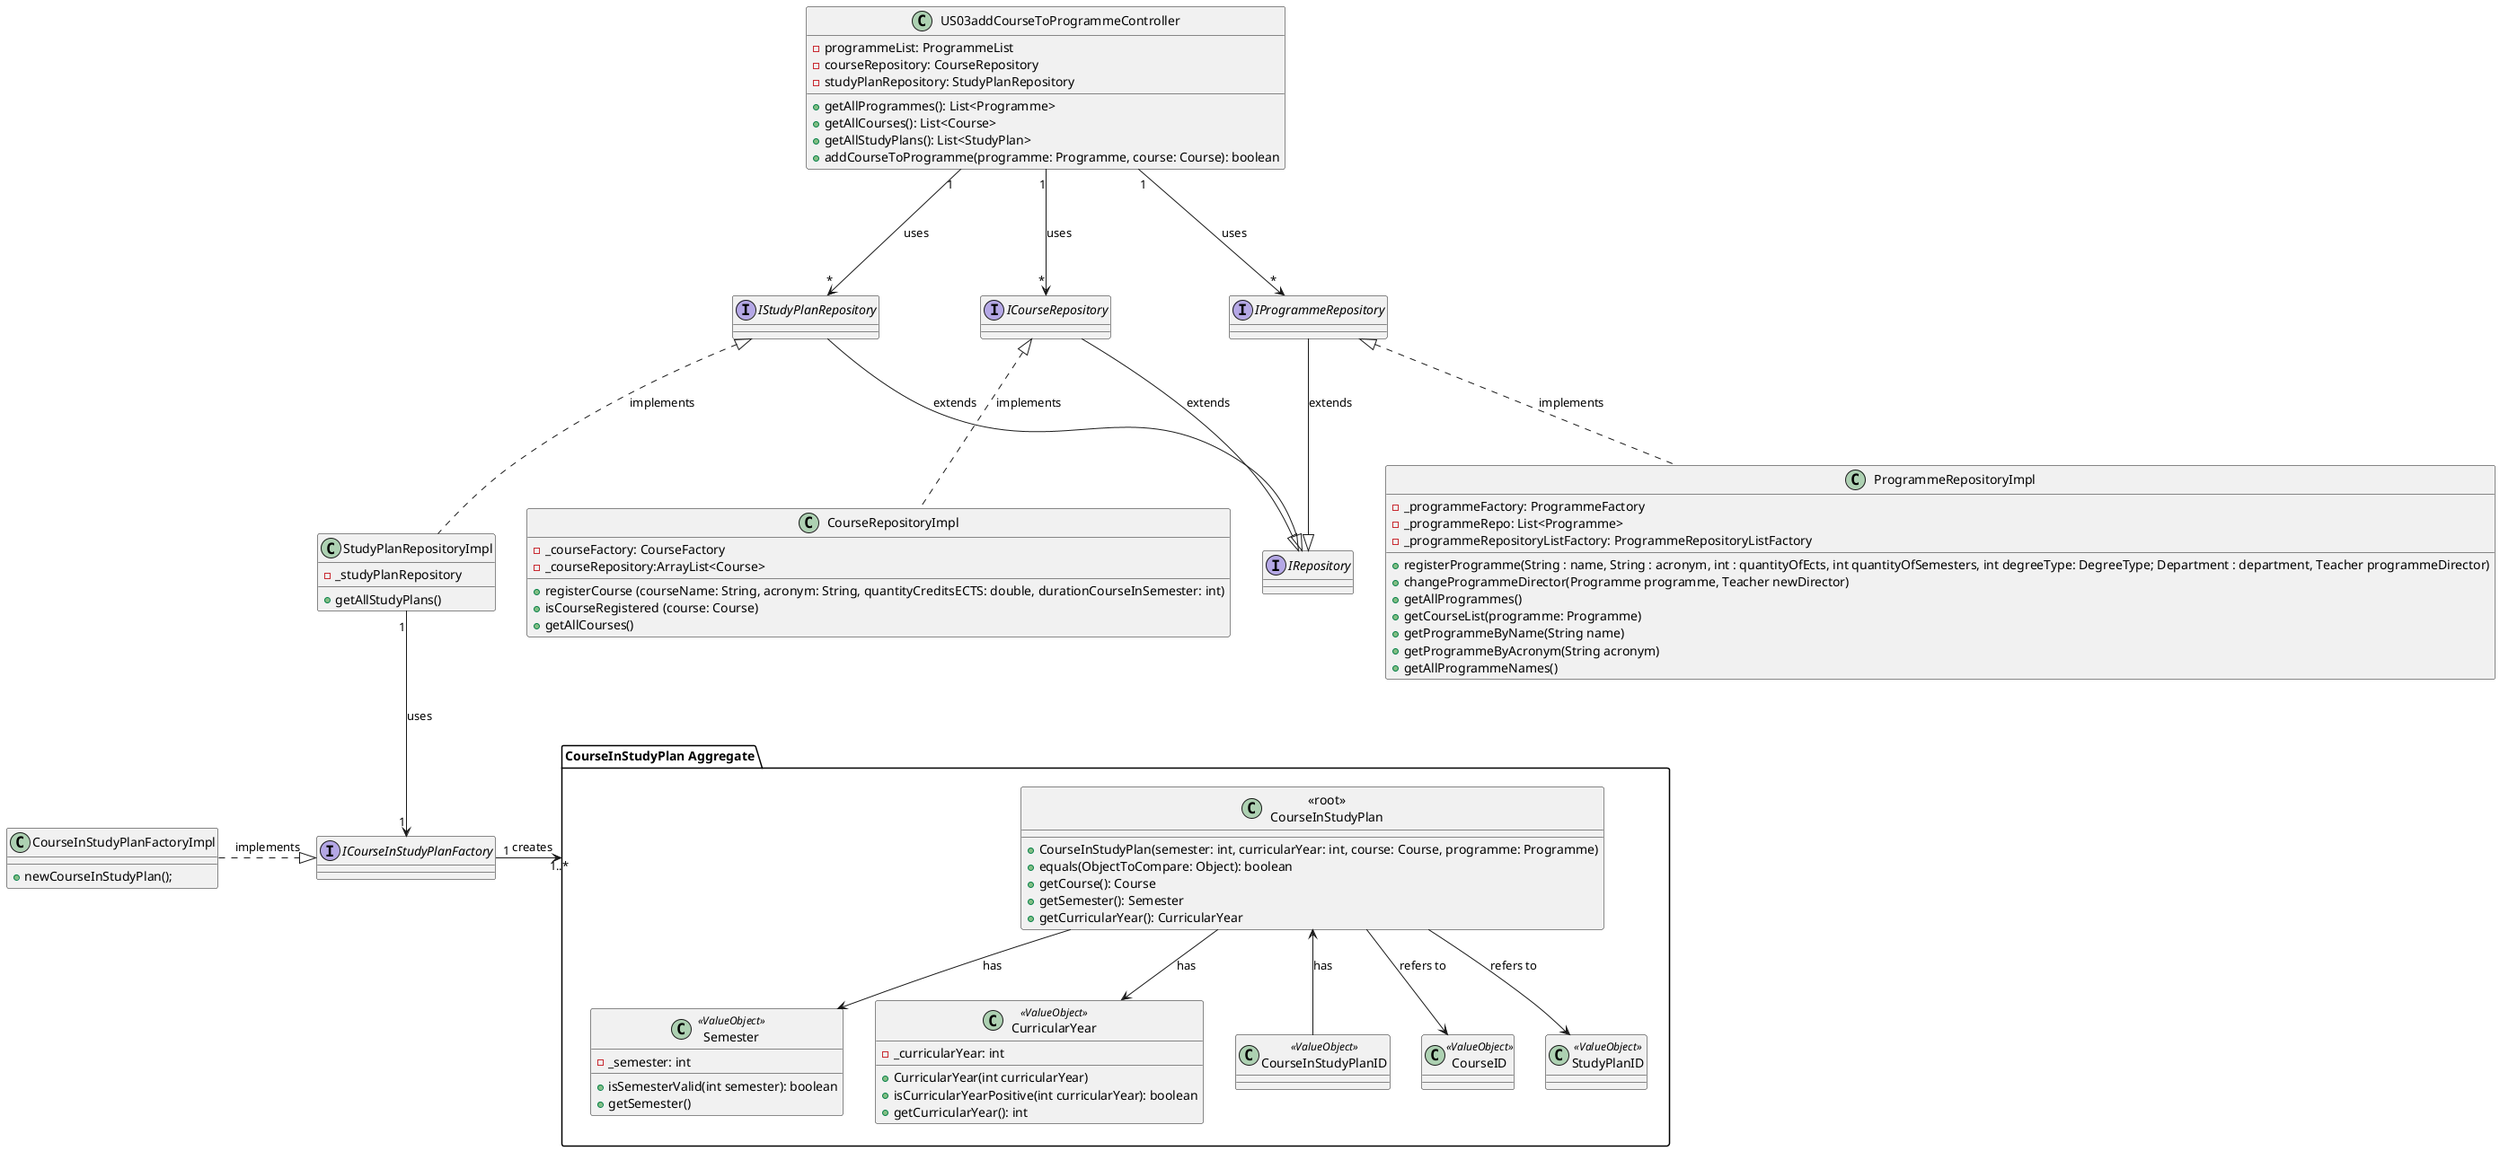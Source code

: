 @startuml
'https://plantuml.com/class-diagram


class US03addCourseToProgrammeController {
    - programmeList: ProgrammeList
    - courseRepository: CourseRepository
    - studyPlanRepository: StudyPlanRepository
    + getAllProgrammes(): List<Programme>
    + getAllCourses(): List<Course>
    + getAllStudyPlans(): List<StudyPlan>
    + addCourseToProgramme(programme: Programme, course: Course): boolean
}

class StudyPlanRepositoryImpl {
    - _studyPlanRepository
    + getAllStudyPlans()
}


class CourseRepositoryImpl {
    - _courseFactory: CourseFactory
    -_courseRepository:ArrayList<Course>
    +registerCourse (courseName: String, acronym: String, quantityCreditsECTS: double, durationCourseInSemester: int)
    +isCourseRegistered (course: Course)
    +getAllCourses()
}

interface IRepository {
}

interface ICourseInStudyPlanFactory {
}

class CourseInStudyPlanFactoryImpl {
 + newCourseInStudyPlan();
}


interface IProgrammeRepository {
}

interface IStudyPlanRepository {
}

interface ICourseRepository {
}

class ProgrammeRepositoryImpl {
     - _programmeFactory: ProgrammeFactory
     - _programmeRepo: List<Programme>
     - _programmeRepositoryListFactory: ProgrammeRepositoryListFactory
     +registerProgramme(String : name, String : acronym, int : quantityOfEcts, int quantityOfSemesters, int degreeType: DegreeType; Department : department, Teacher programmeDirector)
     +changeProgrammeDirector(Programme programme, Teacher newDirector)
     +getAllProgrammes()
     +getCourseList(programme: Programme)
     +getProgrammeByName(String name)
     +getProgrammeByAcronym(String acronym)
     +getAllProgrammeNames()

}

package "CourseInStudyPlan Aggregate" {
    class "<<root>>\nCourseInStudyPlan" {
        +CourseInStudyPlan(semester: int, curricularYear: int, course: Course, programme: Programme)
        +equals(ObjectToCompare: Object): boolean
        +getCourse(): Course
        +getSemester(): Semester
        +getCurricularYear(): CurricularYear
    }
    class Semester <<ValueObject>> {
        -_semester: int
        +isSemesterValid(int semester): boolean
        +getSemester()
    }

    class CurricularYear <<ValueObject>> {
            -_curricularYear: int
            +CurricularYear(int curricularYear)
            +isCurricularYearPositive(int curricularYear): boolean
            +getCurricularYear(): int
    }

    class CourseInStudyPlanID <<ValueObject>> {}

    class CourseID <<ValueObject>> {}

    class StudyPlanID <<ValueObject>> {}
}




US03addCourseToProgrammeController "1" -down--> "*" IStudyPlanRepository: uses
US03addCourseToProgrammeController "1" -down--> "*" IProgrammeRepository: uses
US03addCourseToProgrammeController "1" -down--> "*" ICourseRepository: uses

ProgrammeRepositoryImpl -up..|> IProgrammeRepository: implements
CourseRepositoryImpl -up..|> ICourseRepository : implements
StudyPlanRepositoryImpl -up..|> IStudyPlanRepository: implements

IProgrammeRepository -down--|> IRepository: extends
ICourseRepository -down--|> IRepository: extends
IStudyPlanRepository -down--|> IRepository: extends

StudyPlanRepositoryImpl "1" -down-> "1" ICourseInStudyPlanFactory: uses
CourseInStudyPlanFactoryImpl -right..|> ICourseInStudyPlanFactory: implements
ICourseInStudyPlanFactory "1" -right-> "1..*" "CourseInStudyPlan Aggregate": creates

"<<root>>\nCourseInStudyPlan" --> CourseID: refers to
"<<root>>\nCourseInStudyPlan" --> StudyPlanID: refers to
"<<root>>\nCourseInStudyPlan" <-- CourseInStudyPlanID: has
"<<root>>\nCourseInStudyPlan" --> CurricularYear: has
"<<root>>\nCourseInStudyPlan" --> Semester: has



@enduml